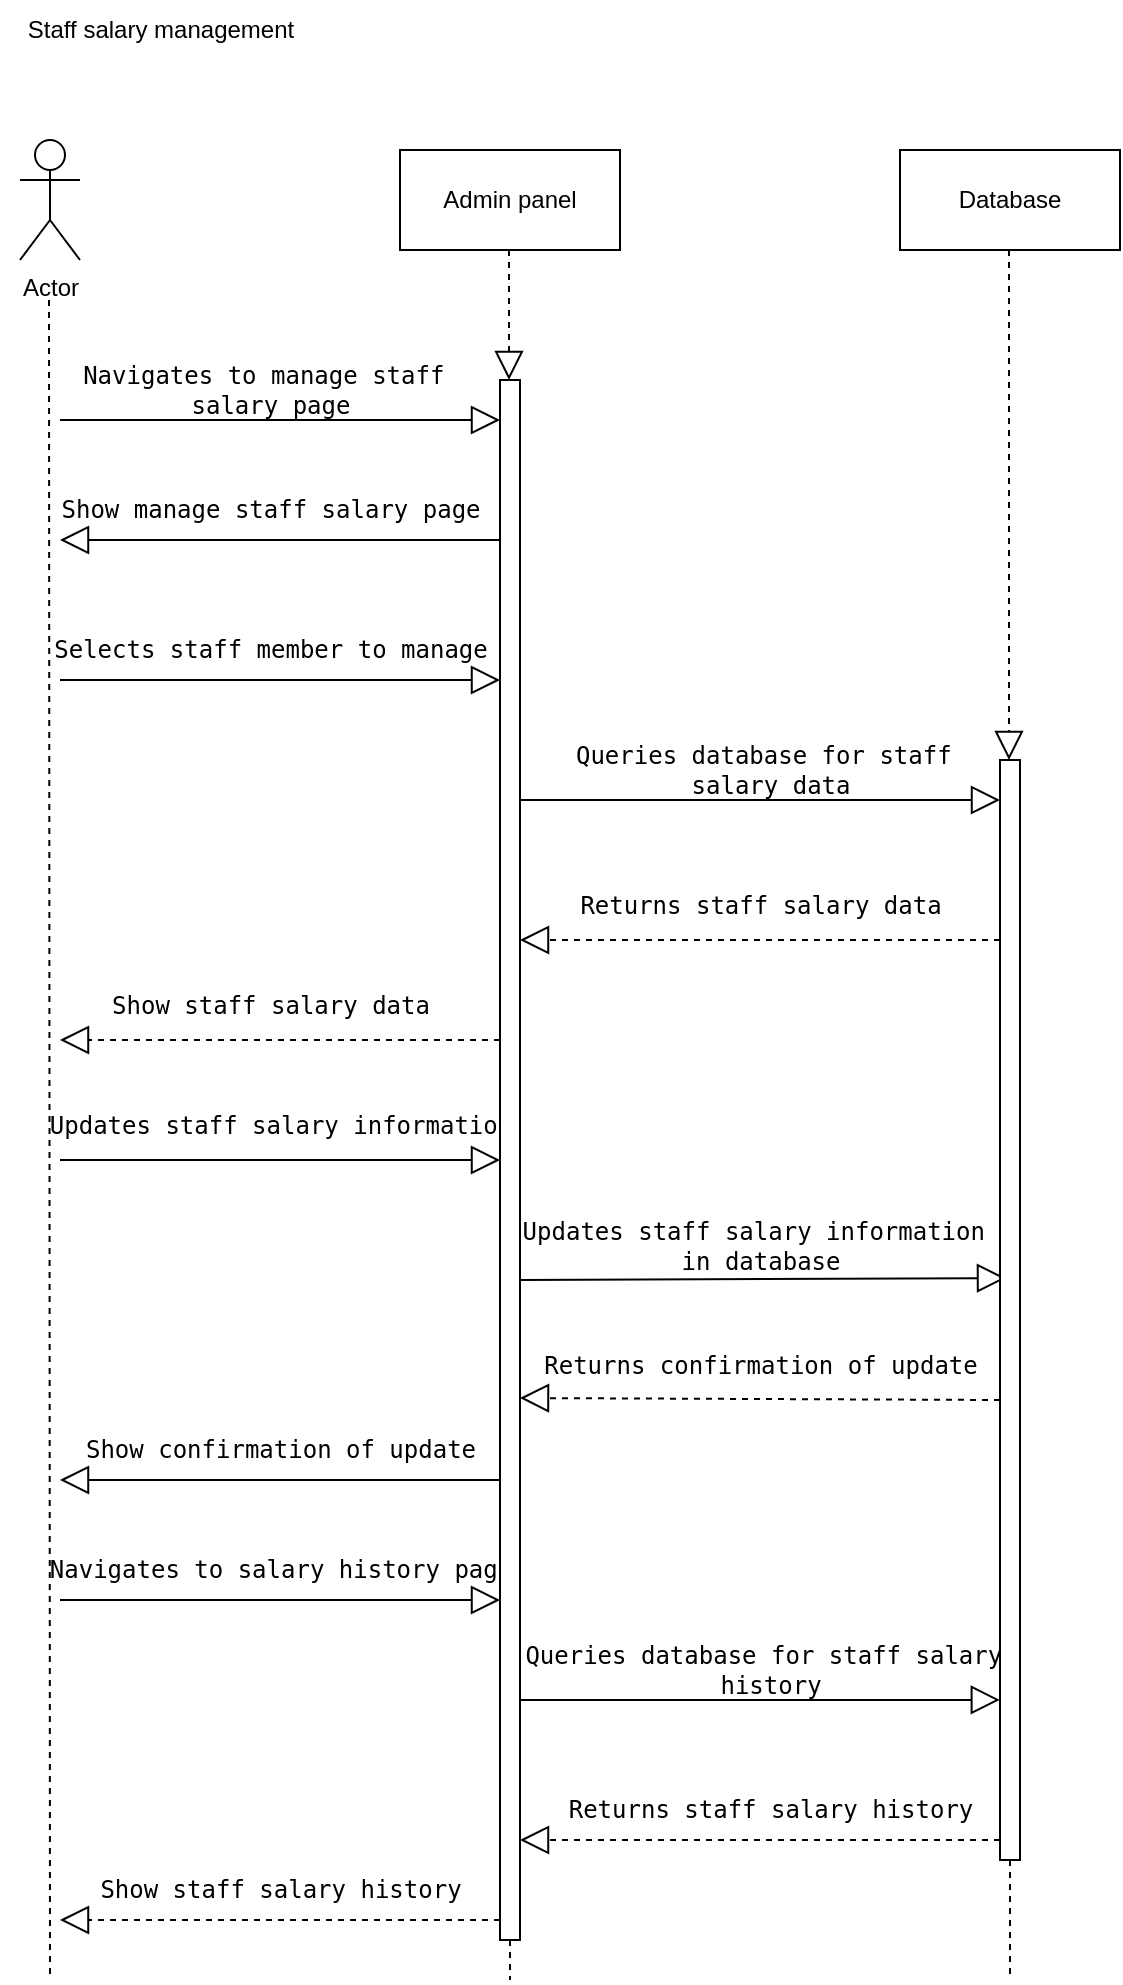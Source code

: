 <mxfile version="21.3.2" type="github">
  <diagram name="Page-1" id="ZU61pW85Vs68K8lzghGT">
    <mxGraphModel dx="954" dy="3913" grid="1" gridSize="10" guides="1" tooltips="1" connect="1" arrows="1" fold="1" page="1" pageScale="1" pageWidth="1100" pageHeight="1700" math="0" shadow="0">
      <root>
        <mxCell id="0" />
        <mxCell id="1" parent="0" />
        <mxCell id="4tsxPiN9Ej_s7Ec1uIhf-56" value="Actor" style="shape=umlActor;verticalLabelPosition=bottom;verticalAlign=top;html=1;outlineConnect=0;" parent="1" vertex="1">
          <mxGeometry x="90" y="-1640" width="30" height="60" as="geometry" />
        </mxCell>
        <mxCell id="4tsxPiN9Ej_s7Ec1uIhf-59" value="" style="endArrow=none;dashed=1;endFill=0;endSize=12;html=1;rounded=0;" parent="1" edge="1">
          <mxGeometry width="160" relative="1" as="geometry">
            <mxPoint x="104.5" y="-1560" as="sourcePoint" />
            <mxPoint x="105" y="-720" as="targetPoint" />
          </mxGeometry>
        </mxCell>
        <mxCell id="4tsxPiN9Ej_s7Ec1uIhf-60" value="Database" style="html=1;whiteSpace=wrap;" parent="1" vertex="1">
          <mxGeometry x="530" y="-1635" width="110" height="50" as="geometry" />
        </mxCell>
        <mxCell id="4tsxPiN9Ej_s7Ec1uIhf-61" value="Admin panel" style="html=1;whiteSpace=wrap;" parent="1" vertex="1">
          <mxGeometry x="280" y="-1635" width="110" height="50" as="geometry" />
        </mxCell>
        <mxCell id="4tsxPiN9Ej_s7Ec1uIhf-62" value="" style="endArrow=none;dashed=1;endFill=0;endSize=12;html=1;rounded=0;" parent="1" source="4tsxPiN9Ej_s7Ec1uIhf-93" edge="1">
          <mxGeometry width="160" relative="1" as="geometry">
            <mxPoint x="334.5" y="-1585" as="sourcePoint" />
            <mxPoint x="335" y="-720" as="targetPoint" />
          </mxGeometry>
        </mxCell>
        <mxCell id="4tsxPiN9Ej_s7Ec1uIhf-63" value="" style="endArrow=none;dashed=1;endFill=0;endSize=12;html=1;rounded=0;" parent="1" source="4tsxPiN9Ej_s7Ec1uIhf-95" edge="1">
          <mxGeometry width="160" relative="1" as="geometry">
            <mxPoint x="584.5" y="-1585" as="sourcePoint" />
            <mxPoint x="585" y="-720" as="targetPoint" />
          </mxGeometry>
        </mxCell>
        <mxCell id="4tsxPiN9Ej_s7Ec1uIhf-64" value="&lt;pre&gt;&lt;code class=&quot;!whitespace-pre hljs language-rust&quot;&gt;Navigates to manage staff &lt;br&gt;salary page&lt;/code&gt;&lt;/pre&gt;" style="text;html=1;align=center;verticalAlign=middle;resizable=0;points=[];autosize=1;strokeColor=none;fillColor=none;" parent="1" vertex="1">
          <mxGeometry x="110" y="-1550" width="210" height="70" as="geometry" />
        </mxCell>
        <mxCell id="4tsxPiN9Ej_s7Ec1uIhf-65" value="&lt;pre&gt;&lt;code class=&quot;!whitespace-pre hljs language-rust&quot;&gt;Show manage staff salary page&lt;/code&gt;&lt;/pre&gt;" style="text;html=1;align=center;verticalAlign=middle;resizable=0;points=[];autosize=1;strokeColor=none;fillColor=none;" parent="1" vertex="1">
          <mxGeometry x="100" y="-1480" width="230" height="50" as="geometry" />
        </mxCell>
        <mxCell id="4tsxPiN9Ej_s7Ec1uIhf-66" value="&lt;pre&gt;&lt;code class=&quot;!whitespace-pre hljs language-rust&quot;&gt;Selects staff member to manage&lt;/code&gt;&lt;/pre&gt;" style="text;html=1;align=center;verticalAlign=middle;resizable=0;points=[];autosize=1;strokeColor=none;fillColor=none;" parent="1" vertex="1">
          <mxGeometry x="100" y="-1410" width="230" height="50" as="geometry" />
        </mxCell>
        <mxCell id="4tsxPiN9Ej_s7Ec1uIhf-67" value="&lt;pre&gt;&lt;code class=&quot;!whitespace-pre hljs language-rust&quot;&gt;Queries database for &lt;span class=&quot;hljs-title class_&quot;&gt;staff&lt;/span&gt; &lt;br&gt;salary data&lt;/code&gt;&lt;/pre&gt;" style="text;html=1;align=center;verticalAlign=middle;resizable=0;points=[];autosize=1;strokeColor=none;fillColor=none;" parent="1" vertex="1">
          <mxGeometry x="360" y="-1360" width="210" height="70" as="geometry" />
        </mxCell>
        <mxCell id="4tsxPiN9Ej_s7Ec1uIhf-68" value="&lt;pre&gt;&lt;code class=&quot;!whitespace-pre hljs language-rust&quot;&gt;Returns staff salary data&lt;/code&gt;&lt;/pre&gt;" style="text;html=1;align=center;verticalAlign=middle;resizable=0;points=[];autosize=1;strokeColor=none;fillColor=none;" parent="1" vertex="1">
          <mxGeometry x="360" y="-1282" width="200" height="50" as="geometry" />
        </mxCell>
        <mxCell id="4tsxPiN9Ej_s7Ec1uIhf-69" value="&lt;pre&gt;&lt;code class=&quot;!whitespace-pre hljs language-rust&quot;&gt;Show staff salary data&lt;/code&gt;&lt;/pre&gt;" style="text;html=1;align=center;verticalAlign=middle;resizable=0;points=[];autosize=1;strokeColor=none;fillColor=none;" parent="1" vertex="1">
          <mxGeometry x="125" y="-1232" width="180" height="50" as="geometry" />
        </mxCell>
        <mxCell id="4tsxPiN9Ej_s7Ec1uIhf-70" value="&lt;pre&gt;&lt;code class=&quot;!whitespace-pre hljs language-rust&quot;&gt;Updates staff salary information&lt;/code&gt;&lt;/pre&gt;" style="text;html=1;align=center;verticalAlign=middle;resizable=0;points=[];autosize=1;strokeColor=none;fillColor=none;" parent="1" vertex="1">
          <mxGeometry x="95" y="-1172" width="250" height="50" as="geometry" />
        </mxCell>
        <mxCell id="4tsxPiN9Ej_s7Ec1uIhf-71" value="&lt;pre&gt;&lt;code class=&quot;!whitespace-pre hljs language-rust&quot;&gt;Updates staff salary information &lt;br&gt;in database&lt;/code&gt;&lt;/pre&gt;" style="text;html=1;align=center;verticalAlign=middle;resizable=0;points=[];autosize=1;strokeColor=none;fillColor=none;" parent="1" vertex="1">
          <mxGeometry x="335" y="-1122" width="250" height="70" as="geometry" />
        </mxCell>
        <mxCell id="4tsxPiN9Ej_s7Ec1uIhf-72" value="&lt;pre&gt;&lt;code class=&quot;!whitespace-pre hljs language-rust&quot;&gt;Returns confirmation of update&lt;/code&gt;&lt;/pre&gt;" style="text;html=1;align=center;verticalAlign=middle;resizable=0;points=[];autosize=1;strokeColor=none;fillColor=none;" parent="1" vertex="1">
          <mxGeometry x="345" y="-1052" width="230" height="50" as="geometry" />
        </mxCell>
        <mxCell id="4tsxPiN9Ej_s7Ec1uIhf-73" value="&lt;pre&gt;&lt;code class=&quot;!whitespace-pre hljs language-rust&quot;&gt;Show confirmation of update&lt;/code&gt;&lt;/pre&gt;" style="text;html=1;align=center;verticalAlign=middle;resizable=0;points=[];autosize=1;strokeColor=none;fillColor=none;" parent="1" vertex="1">
          <mxGeometry x="115" y="-1010" width="210" height="50" as="geometry" />
        </mxCell>
        <mxCell id="4tsxPiN9Ej_s7Ec1uIhf-74" value="&lt;pre&gt;&lt;code class=&quot;!whitespace-pre hljs language-rust&quot;&gt;Navigates to salary history page&lt;/code&gt;&lt;/pre&gt;" style="text;html=1;align=center;verticalAlign=middle;resizable=0;points=[];autosize=1;strokeColor=none;fillColor=none;" parent="1" vertex="1">
          <mxGeometry x="95" y="-950" width="250" height="50" as="geometry" />
        </mxCell>
        <mxCell id="4tsxPiN9Ej_s7Ec1uIhf-75" value="&lt;pre&gt;&lt;code class=&quot;!whitespace-pre hljs language-rust&quot;&gt;Queries database for &lt;span class=&quot;hljs-title class_&quot;&gt;staff&lt;/span&gt; salary &lt;br&gt;history&lt;/code&gt;&lt;/pre&gt;" style="text;html=1;align=center;verticalAlign=middle;resizable=0;points=[];autosize=1;strokeColor=none;fillColor=none;" parent="1" vertex="1">
          <mxGeometry x="335" y="-910" width="260" height="70" as="geometry" />
        </mxCell>
        <mxCell id="4tsxPiN9Ej_s7Ec1uIhf-76" value="&lt;pre&gt;&lt;code class=&quot;!whitespace-pre hljs language-rust&quot;&gt;Returns staff salary history&lt;/code&gt;&lt;/pre&gt;" style="text;html=1;align=center;verticalAlign=middle;resizable=0;points=[];autosize=1;strokeColor=none;fillColor=none;" parent="1" vertex="1">
          <mxGeometry x="355" y="-830" width="220" height="50" as="geometry" />
        </mxCell>
        <mxCell id="4tsxPiN9Ej_s7Ec1uIhf-77" value="&lt;pre&gt;&lt;code class=&quot;!whitespace-pre hljs language-rust&quot;&gt;Show staff salary history&lt;/code&gt;&lt;/pre&gt;" style="text;html=1;align=center;verticalAlign=middle;resizable=0;points=[];autosize=1;strokeColor=none;fillColor=none;" parent="1" vertex="1">
          <mxGeometry x="120" y="-790" width="200" height="50" as="geometry" />
        </mxCell>
        <mxCell id="4tsxPiN9Ej_s7Ec1uIhf-78" value="" style="endArrow=block;endFill=0;endSize=12;html=1;rounded=0;" parent="1" edge="1">
          <mxGeometry width="160" relative="1" as="geometry">
            <mxPoint x="110" y="-1500" as="sourcePoint" />
            <mxPoint x="330" y="-1500" as="targetPoint" />
          </mxGeometry>
        </mxCell>
        <mxCell id="4tsxPiN9Ej_s7Ec1uIhf-79" value="" style="endArrow=block;endFill=0;endSize=12;html=1;rounded=0;" parent="1" edge="1">
          <mxGeometry width="160" relative="1" as="geometry">
            <mxPoint x="330" y="-1440" as="sourcePoint" />
            <mxPoint x="110" y="-1440" as="targetPoint" />
          </mxGeometry>
        </mxCell>
        <mxCell id="4tsxPiN9Ej_s7Ec1uIhf-80" value="" style="endArrow=block;endFill=0;endSize=12;html=1;rounded=0;" parent="1" edge="1">
          <mxGeometry width="160" relative="1" as="geometry">
            <mxPoint x="110" y="-1370" as="sourcePoint" />
            <mxPoint x="330" y="-1370" as="targetPoint" />
          </mxGeometry>
        </mxCell>
        <mxCell id="4tsxPiN9Ej_s7Ec1uIhf-81" value="" style="endArrow=block;endFill=0;endSize=12;html=1;rounded=0;" parent="1" edge="1">
          <mxGeometry width="160" relative="1" as="geometry">
            <mxPoint x="340" y="-1310" as="sourcePoint" />
            <mxPoint x="580" y="-1310" as="targetPoint" />
          </mxGeometry>
        </mxCell>
        <mxCell id="4tsxPiN9Ej_s7Ec1uIhf-82" value="" style="endArrow=block;endFill=0;endSize=12;html=1;rounded=0;dashed=1;" parent="1" edge="1">
          <mxGeometry width="160" relative="1" as="geometry">
            <mxPoint x="580" y="-1240" as="sourcePoint" />
            <mxPoint x="340" y="-1240" as="targetPoint" />
          </mxGeometry>
        </mxCell>
        <mxCell id="4tsxPiN9Ej_s7Ec1uIhf-83" value="" style="endArrow=block;endFill=0;endSize=12;html=1;rounded=0;dashed=1;" parent="1" edge="1">
          <mxGeometry width="160" relative="1" as="geometry">
            <mxPoint x="330" y="-1190" as="sourcePoint" />
            <mxPoint x="110" y="-1190" as="targetPoint" />
          </mxGeometry>
        </mxCell>
        <mxCell id="4tsxPiN9Ej_s7Ec1uIhf-84" value="" style="endArrow=block;endFill=0;endSize=12;html=1;rounded=0;" parent="1" edge="1">
          <mxGeometry width="160" relative="1" as="geometry">
            <mxPoint x="110" y="-1130" as="sourcePoint" />
            <mxPoint x="330" y="-1130" as="targetPoint" />
          </mxGeometry>
        </mxCell>
        <mxCell id="4tsxPiN9Ej_s7Ec1uIhf-85" value="" style="endArrow=block;endFill=0;endSize=12;html=1;rounded=0;entryX=0.992;entryY=0.729;entryDx=0;entryDy=0;entryPerimeter=0;" parent="1" target="4tsxPiN9Ej_s7Ec1uIhf-71" edge="1">
          <mxGeometry width="160" relative="1" as="geometry">
            <mxPoint x="340" y="-1070" as="sourcePoint" />
            <mxPoint x="560" y="-1070" as="targetPoint" />
          </mxGeometry>
        </mxCell>
        <mxCell id="4tsxPiN9Ej_s7Ec1uIhf-86" value="" style="endArrow=block;endFill=0;endSize=12;html=1;rounded=0;dashed=1;" parent="1" edge="1">
          <mxGeometry width="160" relative="1" as="geometry">
            <mxPoint x="580" y="-1010" as="sourcePoint" />
            <mxPoint x="340" y="-1011" as="targetPoint" />
          </mxGeometry>
        </mxCell>
        <mxCell id="4tsxPiN9Ej_s7Ec1uIhf-88" value="" style="endArrow=block;endFill=0;endSize=12;html=1;rounded=0;" parent="1" edge="1">
          <mxGeometry width="160" relative="1" as="geometry">
            <mxPoint x="330" y="-970" as="sourcePoint" />
            <mxPoint x="110" y="-970" as="targetPoint" />
          </mxGeometry>
        </mxCell>
        <mxCell id="4tsxPiN9Ej_s7Ec1uIhf-89" value="" style="endArrow=block;endFill=0;endSize=12;html=1;rounded=0;" parent="1" edge="1">
          <mxGeometry width="160" relative="1" as="geometry">
            <mxPoint x="110" y="-910" as="sourcePoint" />
            <mxPoint x="330" y="-910" as="targetPoint" />
          </mxGeometry>
        </mxCell>
        <mxCell id="4tsxPiN9Ej_s7Ec1uIhf-90" value="" style="endArrow=block;endFill=0;endSize=12;html=1;rounded=0;entryX=0.942;entryY=0.714;entryDx=0;entryDy=0;entryPerimeter=0;" parent="1" target="4tsxPiN9Ej_s7Ec1uIhf-75" edge="1">
          <mxGeometry width="160" relative="1" as="geometry">
            <mxPoint x="340" y="-860" as="sourcePoint" />
            <mxPoint x="560" y="-860" as="targetPoint" />
          </mxGeometry>
        </mxCell>
        <mxCell id="4tsxPiN9Ej_s7Ec1uIhf-91" value="" style="endArrow=block;endFill=0;endSize=12;html=1;rounded=0;dashed=1;" parent="1" edge="1">
          <mxGeometry width="160" relative="1" as="geometry">
            <mxPoint x="580" y="-790" as="sourcePoint" />
            <mxPoint x="340" y="-790" as="targetPoint" />
          </mxGeometry>
        </mxCell>
        <mxCell id="4tsxPiN9Ej_s7Ec1uIhf-92" value="" style="endArrow=block;endFill=0;endSize=12;html=1;rounded=0;dashed=1;" parent="1" edge="1">
          <mxGeometry width="160" relative="1" as="geometry">
            <mxPoint x="330" y="-750" as="sourcePoint" />
            <mxPoint x="110" y="-750" as="targetPoint" />
          </mxGeometry>
        </mxCell>
        <mxCell id="4tsxPiN9Ej_s7Ec1uIhf-94" value="" style="endArrow=block;dashed=1;endFill=0;endSize=12;html=1;rounded=0;" parent="1" target="4tsxPiN9Ej_s7Ec1uIhf-93" edge="1">
          <mxGeometry width="160" relative="1" as="geometry">
            <mxPoint x="334.5" y="-1585" as="sourcePoint" />
            <mxPoint x="335" y="-720" as="targetPoint" />
          </mxGeometry>
        </mxCell>
        <mxCell id="4tsxPiN9Ej_s7Ec1uIhf-93" value="" style="html=1;points=[];perimeter=orthogonalPerimeter;outlineConnect=0;targetShapes=umlLifeline;portConstraint=eastwest;newEdgeStyle={&quot;edgeStyle&quot;:&quot;elbowEdgeStyle&quot;,&quot;elbow&quot;:&quot;vertical&quot;,&quot;curved&quot;:0,&quot;rounded&quot;:0};" parent="1" vertex="1">
          <mxGeometry x="330" y="-1520" width="10" height="780" as="geometry" />
        </mxCell>
        <mxCell id="4tsxPiN9Ej_s7Ec1uIhf-96" value="" style="endArrow=block;dashed=1;endFill=0;endSize=12;html=1;rounded=0;" parent="1" target="4tsxPiN9Ej_s7Ec1uIhf-95" edge="1">
          <mxGeometry width="160" relative="1" as="geometry">
            <mxPoint x="584.5" y="-1585" as="sourcePoint" />
            <mxPoint x="585" y="-720" as="targetPoint" />
          </mxGeometry>
        </mxCell>
        <mxCell id="4tsxPiN9Ej_s7Ec1uIhf-95" value="" style="html=1;points=[];perimeter=orthogonalPerimeter;outlineConnect=0;targetShapes=umlLifeline;portConstraint=eastwest;newEdgeStyle={&quot;edgeStyle&quot;:&quot;elbowEdgeStyle&quot;,&quot;elbow&quot;:&quot;vertical&quot;,&quot;curved&quot;:0,&quot;rounded&quot;:0};" parent="1" vertex="1">
          <mxGeometry x="580" y="-1330" width="10" height="550" as="geometry" />
        </mxCell>
        <mxCell id="Xq4jzpdKU6QALte5hg_w-1" value="Staff salary management" style="text;html=1;align=center;verticalAlign=middle;resizable=0;points=[];autosize=1;strokeColor=none;fillColor=none;" parent="1" vertex="1">
          <mxGeometry x="80" y="-1710" width="160" height="30" as="geometry" />
        </mxCell>
      </root>
    </mxGraphModel>
  </diagram>
</mxfile>
